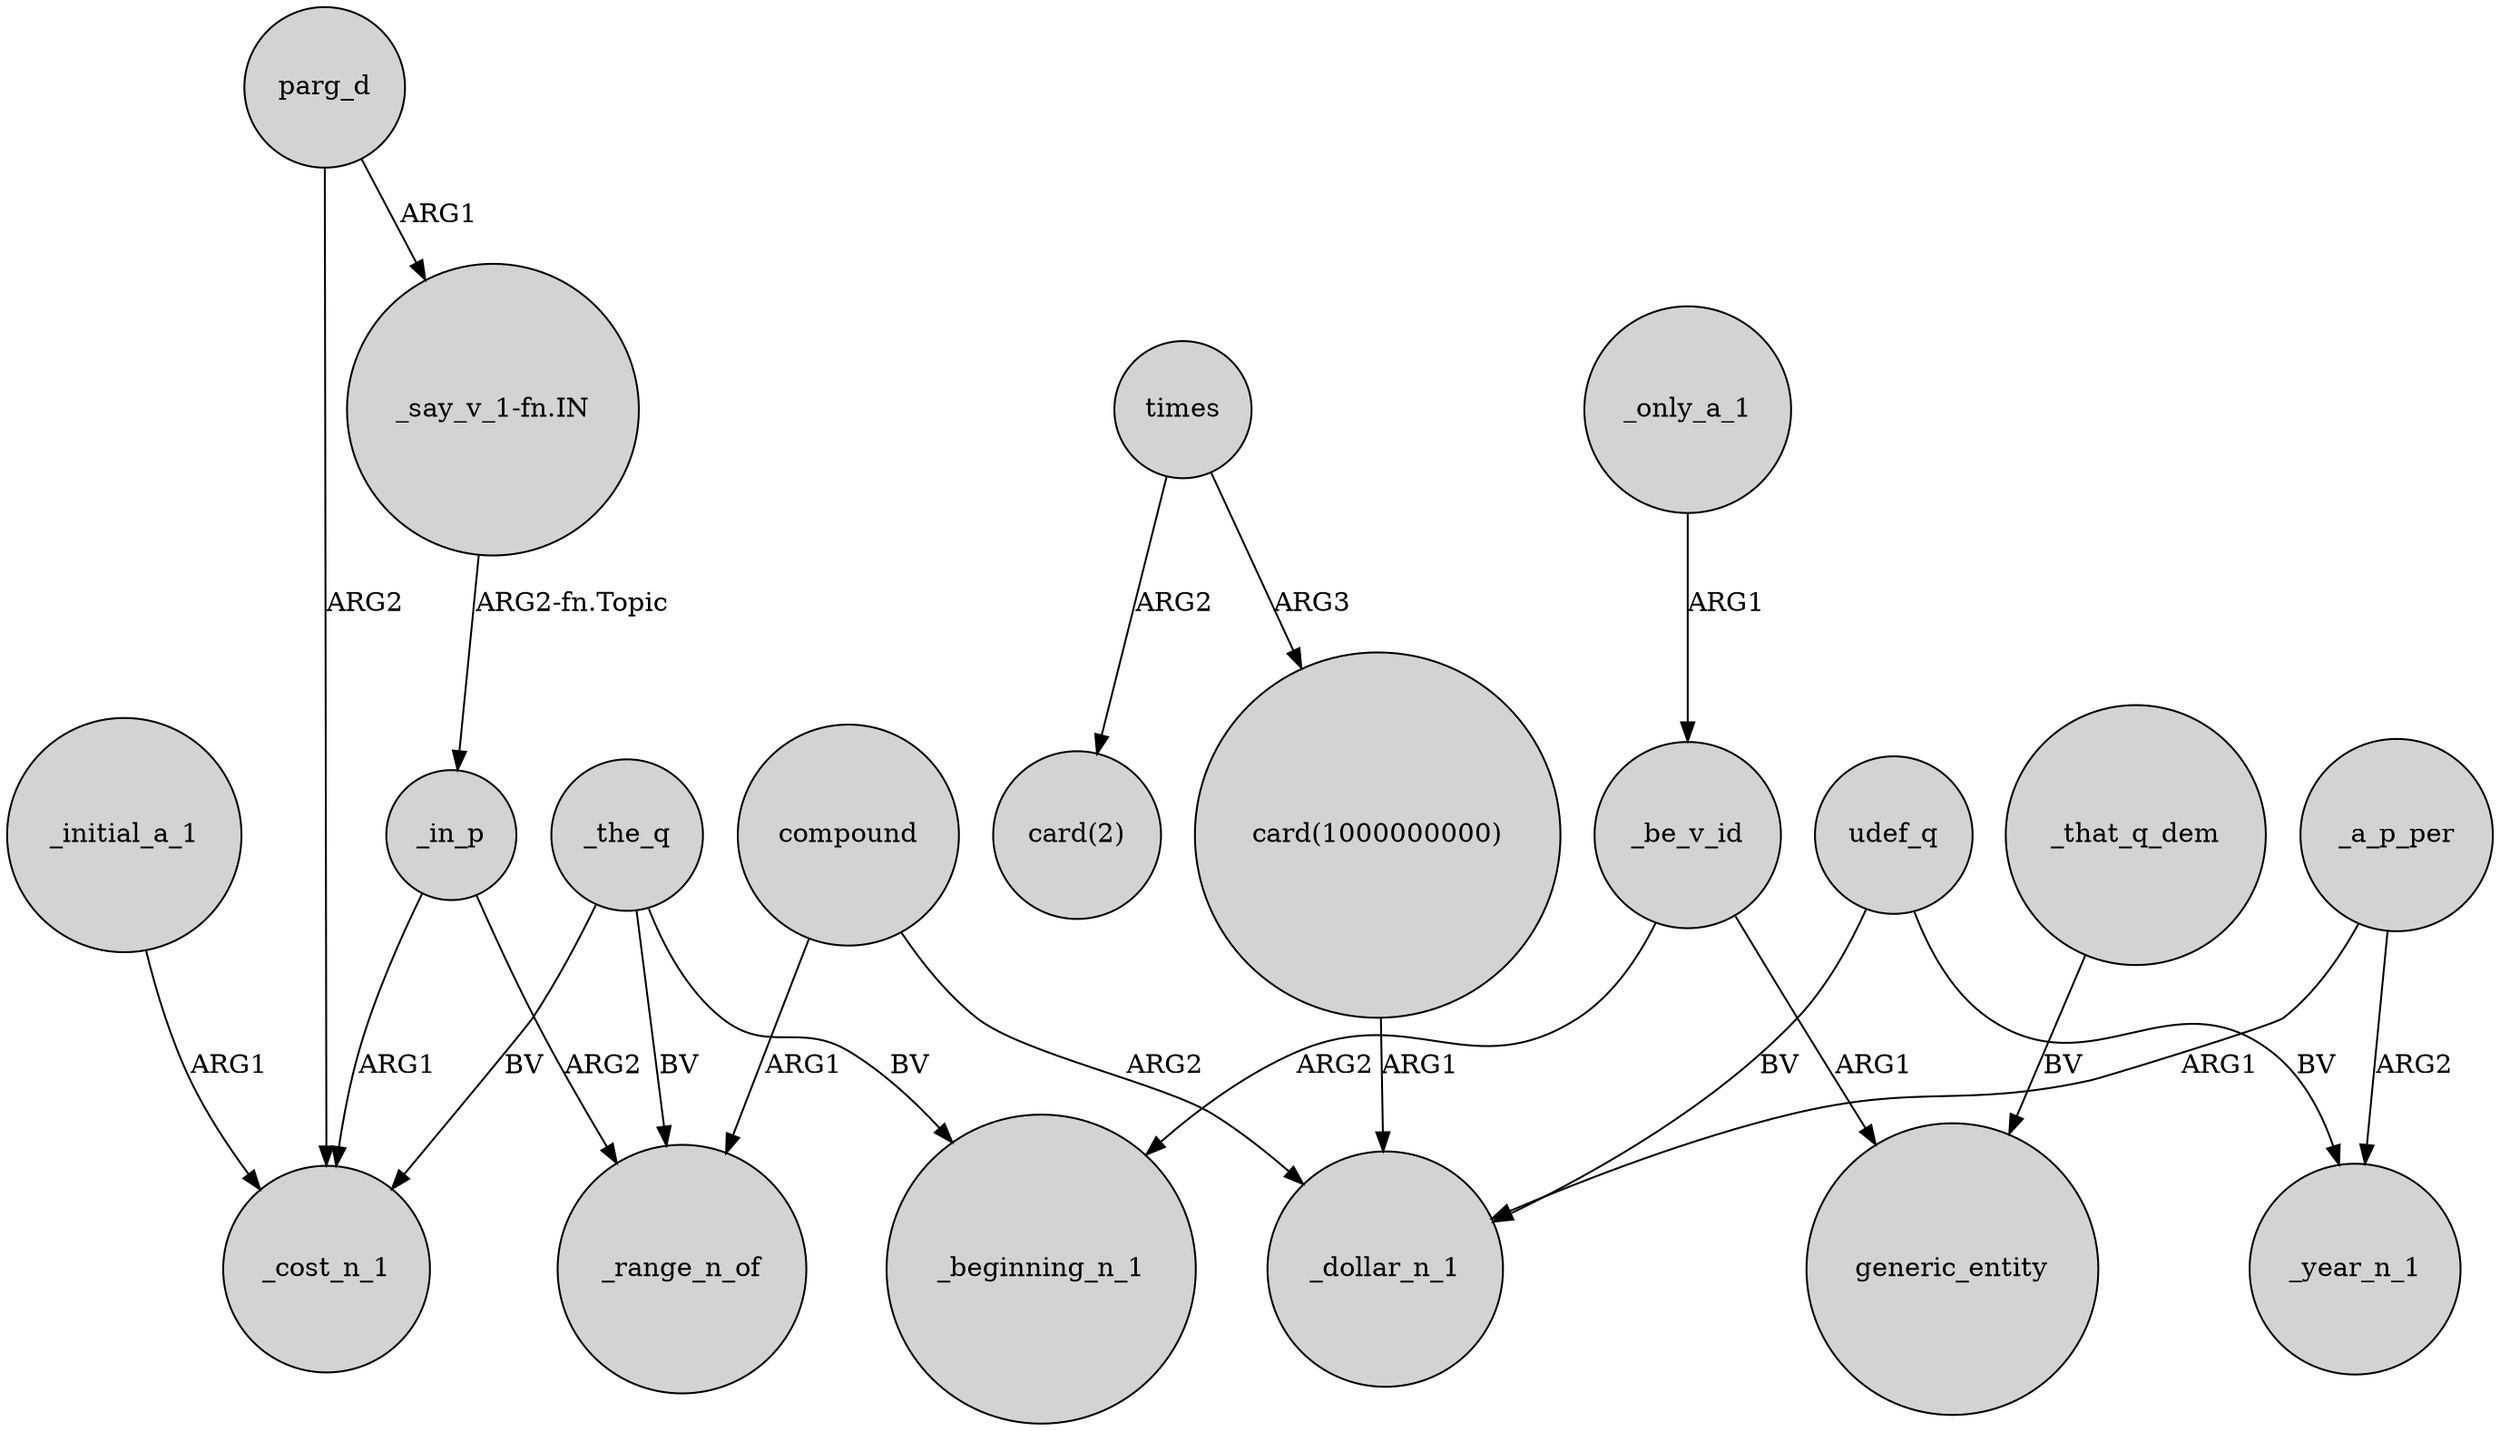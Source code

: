 digraph {
	node [shape=circle style=filled]
	_in_p -> _cost_n_1 [label=ARG1]
	_only_a_1 -> _be_v_id [label=ARG1]
	_that_q_dem -> generic_entity [label=BV]
	_a_p_per -> _year_n_1 [label=ARG2]
	compound -> _range_n_of [label=ARG1]
	_be_v_id -> generic_entity [label=ARG1]
	_in_p -> _range_n_of [label=ARG2]
	parg_d -> _cost_n_1 [label=ARG2]
	times -> "card(1000000000)" [label=ARG3]
	parg_d -> "_say_v_1-fn.IN" [label=ARG1]
	_the_q -> _cost_n_1 [label=BV]
	_a_p_per -> _dollar_n_1 [label=ARG1]
	_initial_a_1 -> _cost_n_1 [label=ARG1]
	times -> "card(2)" [label=ARG2]
	udef_q -> _year_n_1 [label=BV]
	_be_v_id -> _beginning_n_1 [label=ARG2]
	_the_q -> _beginning_n_1 [label=BV]
	"card(1000000000)" -> _dollar_n_1 [label=ARG1]
	_the_q -> _range_n_of [label=BV]
	compound -> _dollar_n_1 [label=ARG2]
	udef_q -> _dollar_n_1 [label=BV]
	"_say_v_1-fn.IN" -> _in_p [label="ARG2-fn.Topic"]
}
